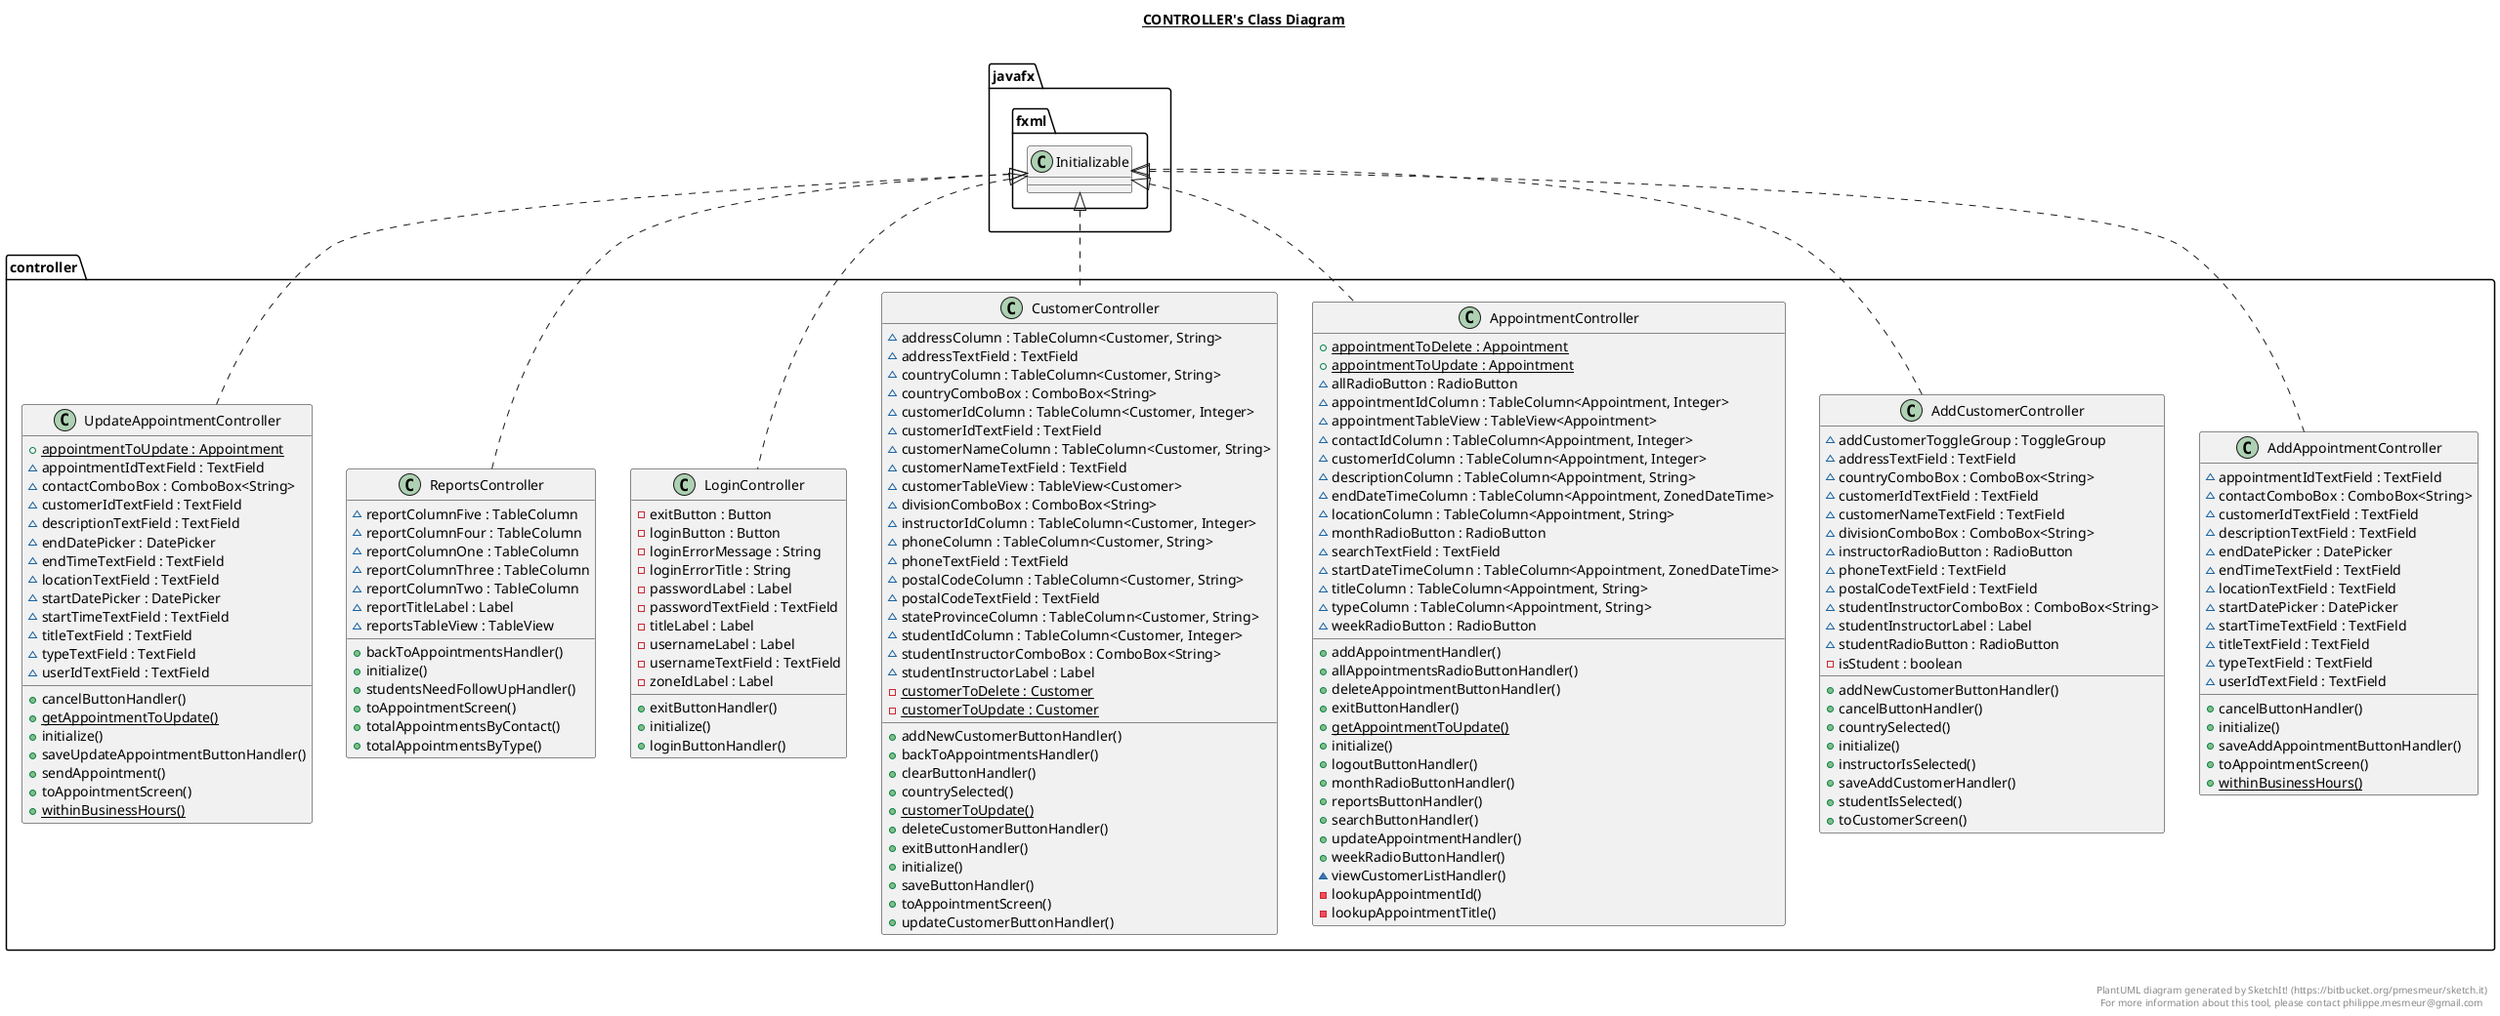@startuml

title __CONTROLLER's Class Diagram__\n

  namespace controller {
    class controller.AddAppointmentController {
        ~ appointmentIdTextField : TextField
        ~ contactComboBox : ComboBox<String>
        ~ customerIdTextField : TextField
        ~ descriptionTextField : TextField
        ~ endDatePicker : DatePicker
        ~ endTimeTextField : TextField
        ~ locationTextField : TextField
        ~ startDatePicker : DatePicker
        ~ startTimeTextField : TextField
        ~ titleTextField : TextField
        ~ typeTextField : TextField
        ~ userIdTextField : TextField
        + cancelButtonHandler()
        + initialize()
        + saveAddAppointmentButtonHandler()
        + toAppointmentScreen()
        {static} + withinBusinessHours()
    }
  }
  

  namespace controller {
    class controller.AddCustomerController {
        ~ addCustomerToggleGroup : ToggleGroup
        ~ addressTextField : TextField
        ~ countryComboBox : ComboBox<String>
        ~ customerIdTextField : TextField
        ~ customerNameTextField : TextField
        ~ divisionComboBox : ComboBox<String>
        ~ instructorRadioButton : RadioButton
        ~ phoneTextField : TextField
        ~ postalCodeTextField : TextField
        ~ studentInstructorComboBox : ComboBox<String>
        ~ studentInstructorLabel : Label
        ~ studentRadioButton : RadioButton
        - isStudent : boolean
        + addNewCustomerButtonHandler()
        + cancelButtonHandler()
        + countrySelected()
        + initialize()
        + instructorIsSelected()
        + saveAddCustomerHandler()
        + studentIsSelected()
        + toCustomerScreen()
    }
  }
  

  namespace controller {
    class controller.AppointmentController {
        {static} + appointmentToDelete : Appointment
        {static} + appointmentToUpdate : Appointment
        ~ allRadioButton : RadioButton
        ~ appointmentIdColumn : TableColumn<Appointment, Integer>
        ~ appointmentTableView : TableView<Appointment>
        ~ contactIdColumn : TableColumn<Appointment, Integer>
        ~ customerIdColumn : TableColumn<Appointment, Integer>
        ~ descriptionColumn : TableColumn<Appointment, String>
        ~ endDateTimeColumn : TableColumn<Appointment, ZonedDateTime>
        ~ locationColumn : TableColumn<Appointment, String>
        ~ monthRadioButton : RadioButton
        ~ searchTextField : TextField
        ~ startDateTimeColumn : TableColumn<Appointment, ZonedDateTime>
        ~ titleColumn : TableColumn<Appointment, String>
        ~ typeColumn : TableColumn<Appointment, String>
        ~ weekRadioButton : RadioButton
        + addAppointmentHandler()
        + allAppointmentsRadioButtonHandler()
        + deleteAppointmentButtonHandler()
        + exitButtonHandler()
        {static} + getAppointmentToUpdate()
        + initialize()
        + logoutButtonHandler()
        + monthRadioButtonHandler()
        + reportsButtonHandler()
        + searchButtonHandler()
        + updateAppointmentHandler()
        + weekRadioButtonHandler()
        ~ viewCustomerListHandler()
        - lookupAppointmentId()
        - lookupAppointmentTitle()
    }
  }
  

  namespace controller {
    class controller.CustomerController {
        ~ addressColumn : TableColumn<Customer, String>
        ~ addressTextField : TextField
        ~ countryColumn : TableColumn<Customer, String>
        ~ countryComboBox : ComboBox<String>
        ~ customerIdColumn : TableColumn<Customer, Integer>
        ~ customerIdTextField : TextField
        ~ customerNameColumn : TableColumn<Customer, String>
        ~ customerNameTextField : TextField
        ~ customerTableView : TableView<Customer>
        ~ divisionComboBox : ComboBox<String>
        ~ instructorIdColumn : TableColumn<Customer, Integer>
        ~ phoneColumn : TableColumn<Customer, String>
        ~ phoneTextField : TextField
        ~ postalCodeColumn : TableColumn<Customer, String>
        ~ postalCodeTextField : TextField
        ~ stateProvinceColumn : TableColumn<Customer, String>
        ~ studentIdColumn : TableColumn<Customer, Integer>
        ~ studentInstructorComboBox : ComboBox<String>
        ~ studentInstructorLabel : Label
        {static} - customerToDelete : Customer
        {static} - customerToUpdate : Customer
        + addNewCustomerButtonHandler()
        + backToAppointmentsHandler()
        + clearButtonHandler()
        + countrySelected()
        {static} + customerToUpdate()
        + deleteCustomerButtonHandler()
        + exitButtonHandler()
        + initialize()
        + saveButtonHandler()
        + toAppointmentScreen()
        + updateCustomerButtonHandler()
    }
  }
  

  namespace controller {
    class controller.LoginController {
        - exitButton : Button
        - loginButton : Button
        - loginErrorMessage : String
        - loginErrorTitle : String
        - passwordLabel : Label
        - passwordTextField : TextField
        - titleLabel : Label
        - usernameLabel : Label
        - usernameTextField : TextField
        - zoneIdLabel : Label
        + exitButtonHandler()
        + initialize()
        + loginButtonHandler()
    }
  }
  

  namespace controller {
    class controller.ReportsController {
        ~ reportColumnFive : TableColumn
        ~ reportColumnFour : TableColumn
        ~ reportColumnOne : TableColumn
        ~ reportColumnThree : TableColumn
        ~ reportColumnTwo : TableColumn
        ~ reportTitleLabel : Label
        ~ reportsTableView : TableView
        + backToAppointmentsHandler()
        + initialize()
        + studentsNeedFollowUpHandler()
        + toAppointmentScreen()
        + totalAppointmentsByContact()
        + totalAppointmentsByType()
    }
  }
  

  namespace controller {
    class controller.UpdateAppointmentController {
        {static} + appointmentToUpdate : Appointment
        ~ appointmentIdTextField : TextField
        ~ contactComboBox : ComboBox<String>
        ~ customerIdTextField : TextField
        ~ descriptionTextField : TextField
        ~ endDatePicker : DatePicker
        ~ endTimeTextField : TextField
        ~ locationTextField : TextField
        ~ startDatePicker : DatePicker
        ~ startTimeTextField : TextField
        ~ titleTextField : TextField
        ~ typeTextField : TextField
        ~ userIdTextField : TextField
        + cancelButtonHandler()
        {static} + getAppointmentToUpdate()
        + initialize()
        + saveUpdateAppointmentButtonHandler()
        + sendAppointment()
        + toAppointmentScreen()
        {static} + withinBusinessHours()
    }
  }
  

  controller.AddAppointmentController .up.|> javafx.fxml.Initializable
  controller.AddCustomerController .up.|> javafx.fxml.Initializable
  controller.AppointmentController .up.|> javafx.fxml.Initializable
  controller.CustomerController .up.|> javafx.fxml.Initializable
  controller.LoginController .up.|> javafx.fxml.Initializable
  controller.ReportsController .up.|> javafx.fxml.Initializable
  controller.UpdateAppointmentController .up.|> javafx.fxml.Initializable


right footer


PlantUML diagram generated by SketchIt! (https://bitbucket.org/pmesmeur/sketch.it)
For more information about this tool, please contact philippe.mesmeur@gmail.com
endfooter

@enduml
